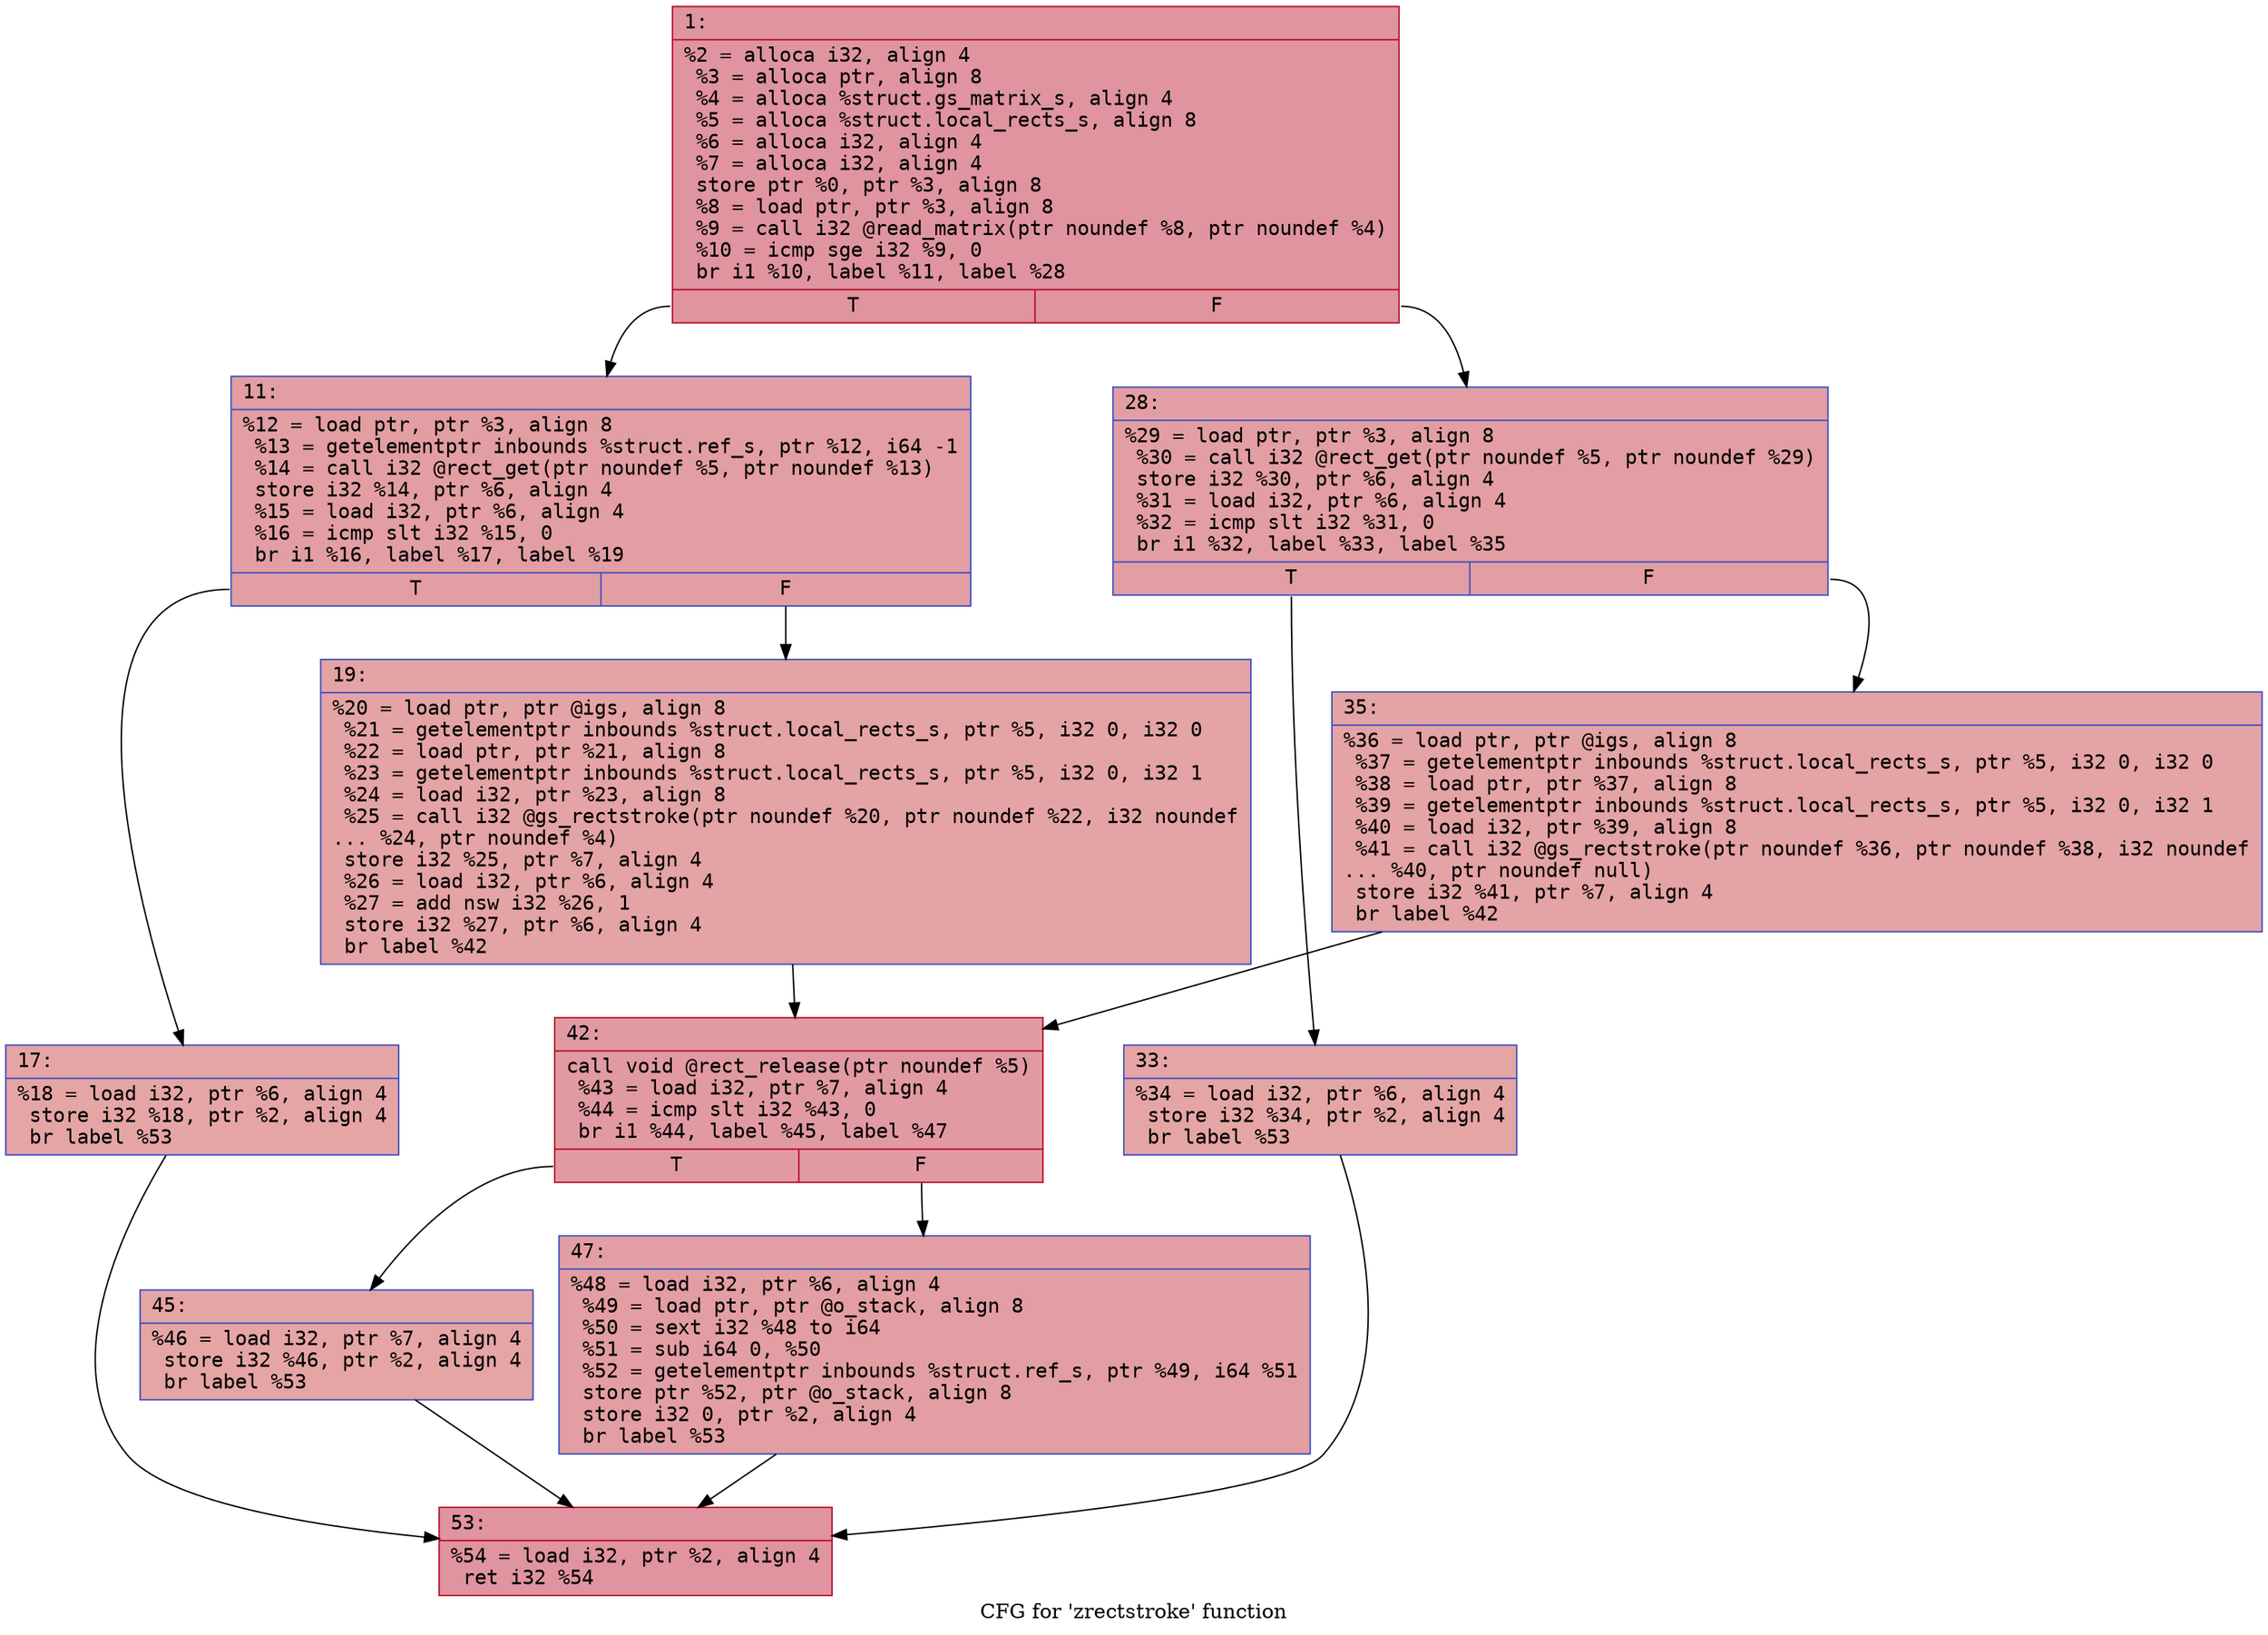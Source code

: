 digraph "CFG for 'zrectstroke' function" {
	label="CFG for 'zrectstroke' function";

	Node0x6000011ce2b0 [shape=record,color="#b70d28ff", style=filled, fillcolor="#b70d2870" fontname="Courier",label="{1:\l|  %2 = alloca i32, align 4\l  %3 = alloca ptr, align 8\l  %4 = alloca %struct.gs_matrix_s, align 4\l  %5 = alloca %struct.local_rects_s, align 8\l  %6 = alloca i32, align 4\l  %7 = alloca i32, align 4\l  store ptr %0, ptr %3, align 8\l  %8 = load ptr, ptr %3, align 8\l  %9 = call i32 @read_matrix(ptr noundef %8, ptr noundef %4)\l  %10 = icmp sge i32 %9, 0\l  br i1 %10, label %11, label %28\l|{<s0>T|<s1>F}}"];
	Node0x6000011ce2b0:s0 -> Node0x6000011ce300[tooltip="1 -> 11\nProbability 50.00%" ];
	Node0x6000011ce2b0:s1 -> Node0x6000011ce3f0[tooltip="1 -> 28\nProbability 50.00%" ];
	Node0x6000011ce300 [shape=record,color="#3d50c3ff", style=filled, fillcolor="#be242e70" fontname="Courier",label="{11:\l|  %12 = load ptr, ptr %3, align 8\l  %13 = getelementptr inbounds %struct.ref_s, ptr %12, i64 -1\l  %14 = call i32 @rect_get(ptr noundef %5, ptr noundef %13)\l  store i32 %14, ptr %6, align 4\l  %15 = load i32, ptr %6, align 4\l  %16 = icmp slt i32 %15, 0\l  br i1 %16, label %17, label %19\l|{<s0>T|<s1>F}}"];
	Node0x6000011ce300:s0 -> Node0x6000011ce350[tooltip="11 -> 17\nProbability 37.50%" ];
	Node0x6000011ce300:s1 -> Node0x6000011ce3a0[tooltip="11 -> 19\nProbability 62.50%" ];
	Node0x6000011ce350 [shape=record,color="#3d50c3ff", style=filled, fillcolor="#c5333470" fontname="Courier",label="{17:\l|  %18 = load i32, ptr %6, align 4\l  store i32 %18, ptr %2, align 4\l  br label %53\l}"];
	Node0x6000011ce350 -> Node0x6000011ce5d0[tooltip="17 -> 53\nProbability 100.00%" ];
	Node0x6000011ce3a0 [shape=record,color="#3d50c3ff", style=filled, fillcolor="#c32e3170" fontname="Courier",label="{19:\l|  %20 = load ptr, ptr @igs, align 8\l  %21 = getelementptr inbounds %struct.local_rects_s, ptr %5, i32 0, i32 0\l  %22 = load ptr, ptr %21, align 8\l  %23 = getelementptr inbounds %struct.local_rects_s, ptr %5, i32 0, i32 1\l  %24 = load i32, ptr %23, align 8\l  %25 = call i32 @gs_rectstroke(ptr noundef %20, ptr noundef %22, i32 noundef\l... %24, ptr noundef %4)\l  store i32 %25, ptr %7, align 4\l  %26 = load i32, ptr %6, align 4\l  %27 = add nsw i32 %26, 1\l  store i32 %27, ptr %6, align 4\l  br label %42\l}"];
	Node0x6000011ce3a0 -> Node0x6000011ce4e0[tooltip="19 -> 42\nProbability 100.00%" ];
	Node0x6000011ce3f0 [shape=record,color="#3d50c3ff", style=filled, fillcolor="#be242e70" fontname="Courier",label="{28:\l|  %29 = load ptr, ptr %3, align 8\l  %30 = call i32 @rect_get(ptr noundef %5, ptr noundef %29)\l  store i32 %30, ptr %6, align 4\l  %31 = load i32, ptr %6, align 4\l  %32 = icmp slt i32 %31, 0\l  br i1 %32, label %33, label %35\l|{<s0>T|<s1>F}}"];
	Node0x6000011ce3f0:s0 -> Node0x6000011ce440[tooltip="28 -> 33\nProbability 37.50%" ];
	Node0x6000011ce3f0:s1 -> Node0x6000011ce490[tooltip="28 -> 35\nProbability 62.50%" ];
	Node0x6000011ce440 [shape=record,color="#3d50c3ff", style=filled, fillcolor="#c5333470" fontname="Courier",label="{33:\l|  %34 = load i32, ptr %6, align 4\l  store i32 %34, ptr %2, align 4\l  br label %53\l}"];
	Node0x6000011ce440 -> Node0x6000011ce5d0[tooltip="33 -> 53\nProbability 100.00%" ];
	Node0x6000011ce490 [shape=record,color="#3d50c3ff", style=filled, fillcolor="#c32e3170" fontname="Courier",label="{35:\l|  %36 = load ptr, ptr @igs, align 8\l  %37 = getelementptr inbounds %struct.local_rects_s, ptr %5, i32 0, i32 0\l  %38 = load ptr, ptr %37, align 8\l  %39 = getelementptr inbounds %struct.local_rects_s, ptr %5, i32 0, i32 1\l  %40 = load i32, ptr %39, align 8\l  %41 = call i32 @gs_rectstroke(ptr noundef %36, ptr noundef %38, i32 noundef\l... %40, ptr noundef null)\l  store i32 %41, ptr %7, align 4\l  br label %42\l}"];
	Node0x6000011ce490 -> Node0x6000011ce4e0[tooltip="35 -> 42\nProbability 100.00%" ];
	Node0x6000011ce4e0 [shape=record,color="#b70d28ff", style=filled, fillcolor="#bb1b2c70" fontname="Courier",label="{42:\l|  call void @rect_release(ptr noundef %5)\l  %43 = load i32, ptr %7, align 4\l  %44 = icmp slt i32 %43, 0\l  br i1 %44, label %45, label %47\l|{<s0>T|<s1>F}}"];
	Node0x6000011ce4e0:s0 -> Node0x6000011ce530[tooltip="42 -> 45\nProbability 37.50%" ];
	Node0x6000011ce4e0:s1 -> Node0x6000011ce580[tooltip="42 -> 47\nProbability 62.50%" ];
	Node0x6000011ce530 [shape=record,color="#3d50c3ff", style=filled, fillcolor="#c5333470" fontname="Courier",label="{45:\l|  %46 = load i32, ptr %7, align 4\l  store i32 %46, ptr %2, align 4\l  br label %53\l}"];
	Node0x6000011ce530 -> Node0x6000011ce5d0[tooltip="45 -> 53\nProbability 100.00%" ];
	Node0x6000011ce580 [shape=record,color="#3d50c3ff", style=filled, fillcolor="#be242e70" fontname="Courier",label="{47:\l|  %48 = load i32, ptr %6, align 4\l  %49 = load ptr, ptr @o_stack, align 8\l  %50 = sext i32 %48 to i64\l  %51 = sub i64 0, %50\l  %52 = getelementptr inbounds %struct.ref_s, ptr %49, i64 %51\l  store ptr %52, ptr @o_stack, align 8\l  store i32 0, ptr %2, align 4\l  br label %53\l}"];
	Node0x6000011ce580 -> Node0x6000011ce5d0[tooltip="47 -> 53\nProbability 100.00%" ];
	Node0x6000011ce5d0 [shape=record,color="#b70d28ff", style=filled, fillcolor="#b70d2870" fontname="Courier",label="{53:\l|  %54 = load i32, ptr %2, align 4\l  ret i32 %54\l}"];
}
